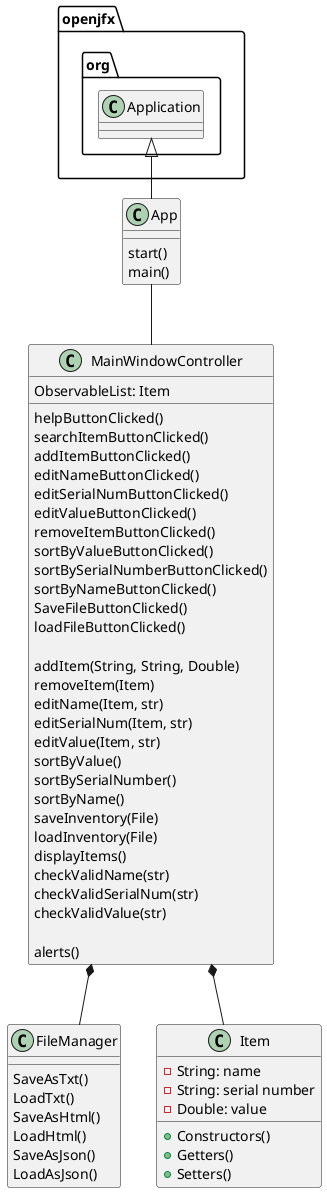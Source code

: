 @startuml
'https://plantuml.com/class-diagram

class App{
    start()
    main()
}


class MainWindowController{
    ObservableList: Item


    helpButtonClicked()
    searchItemButtonClicked()
    addItemButtonClicked()
    editNameButtonClicked()
    editSerialNumButtonClicked()
    editValueButtonClicked()
    removeItemButtonClicked()
    sortByValueButtonClicked()
    sortBySerialNumberButtonClicked()
    sortByNameButtonClicked()
    SaveFileButtonClicked()
    loadFileButtonClicked()

    addItem(String, String, Double)
    removeItem(Item)
    editName(Item, str)
    editSerialNum(Item, str)
    editValue(Item, str)
    sortByValue()
    sortBySerialNumber()
    sortByName()
    saveInventory(File)
    loadInventory(File)
    displayItems()
    checkValidName(str)
    checkValidSerialNum(str)
    checkValidValue(str)

    alerts()
}

class FileManager{
    SaveAsTxt()
    LoadTxt()
    SaveAsHtml()
    LoadHtml()
    SaveAsJson()
    LoadAsJson()
}


class Item{
    - String: name
    - String: serial number
    - Double: value

    + Constructors()
    + Getters()
    + Setters()
}

openjfx.org.Application <|-- App
App -- MainWindowController
MainWindowController *-- FileManager
MainWindowController *-- Item


@enduml